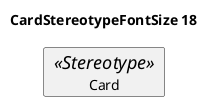 @startuml
'!include ../../../plantuml-styles/plantuml-ae-skinparam-ex.iuml

skinparam CardStereotypeFontSize 18

title CardStereotypeFontSize 18

card Card <<Stereotype>>

@enduml
